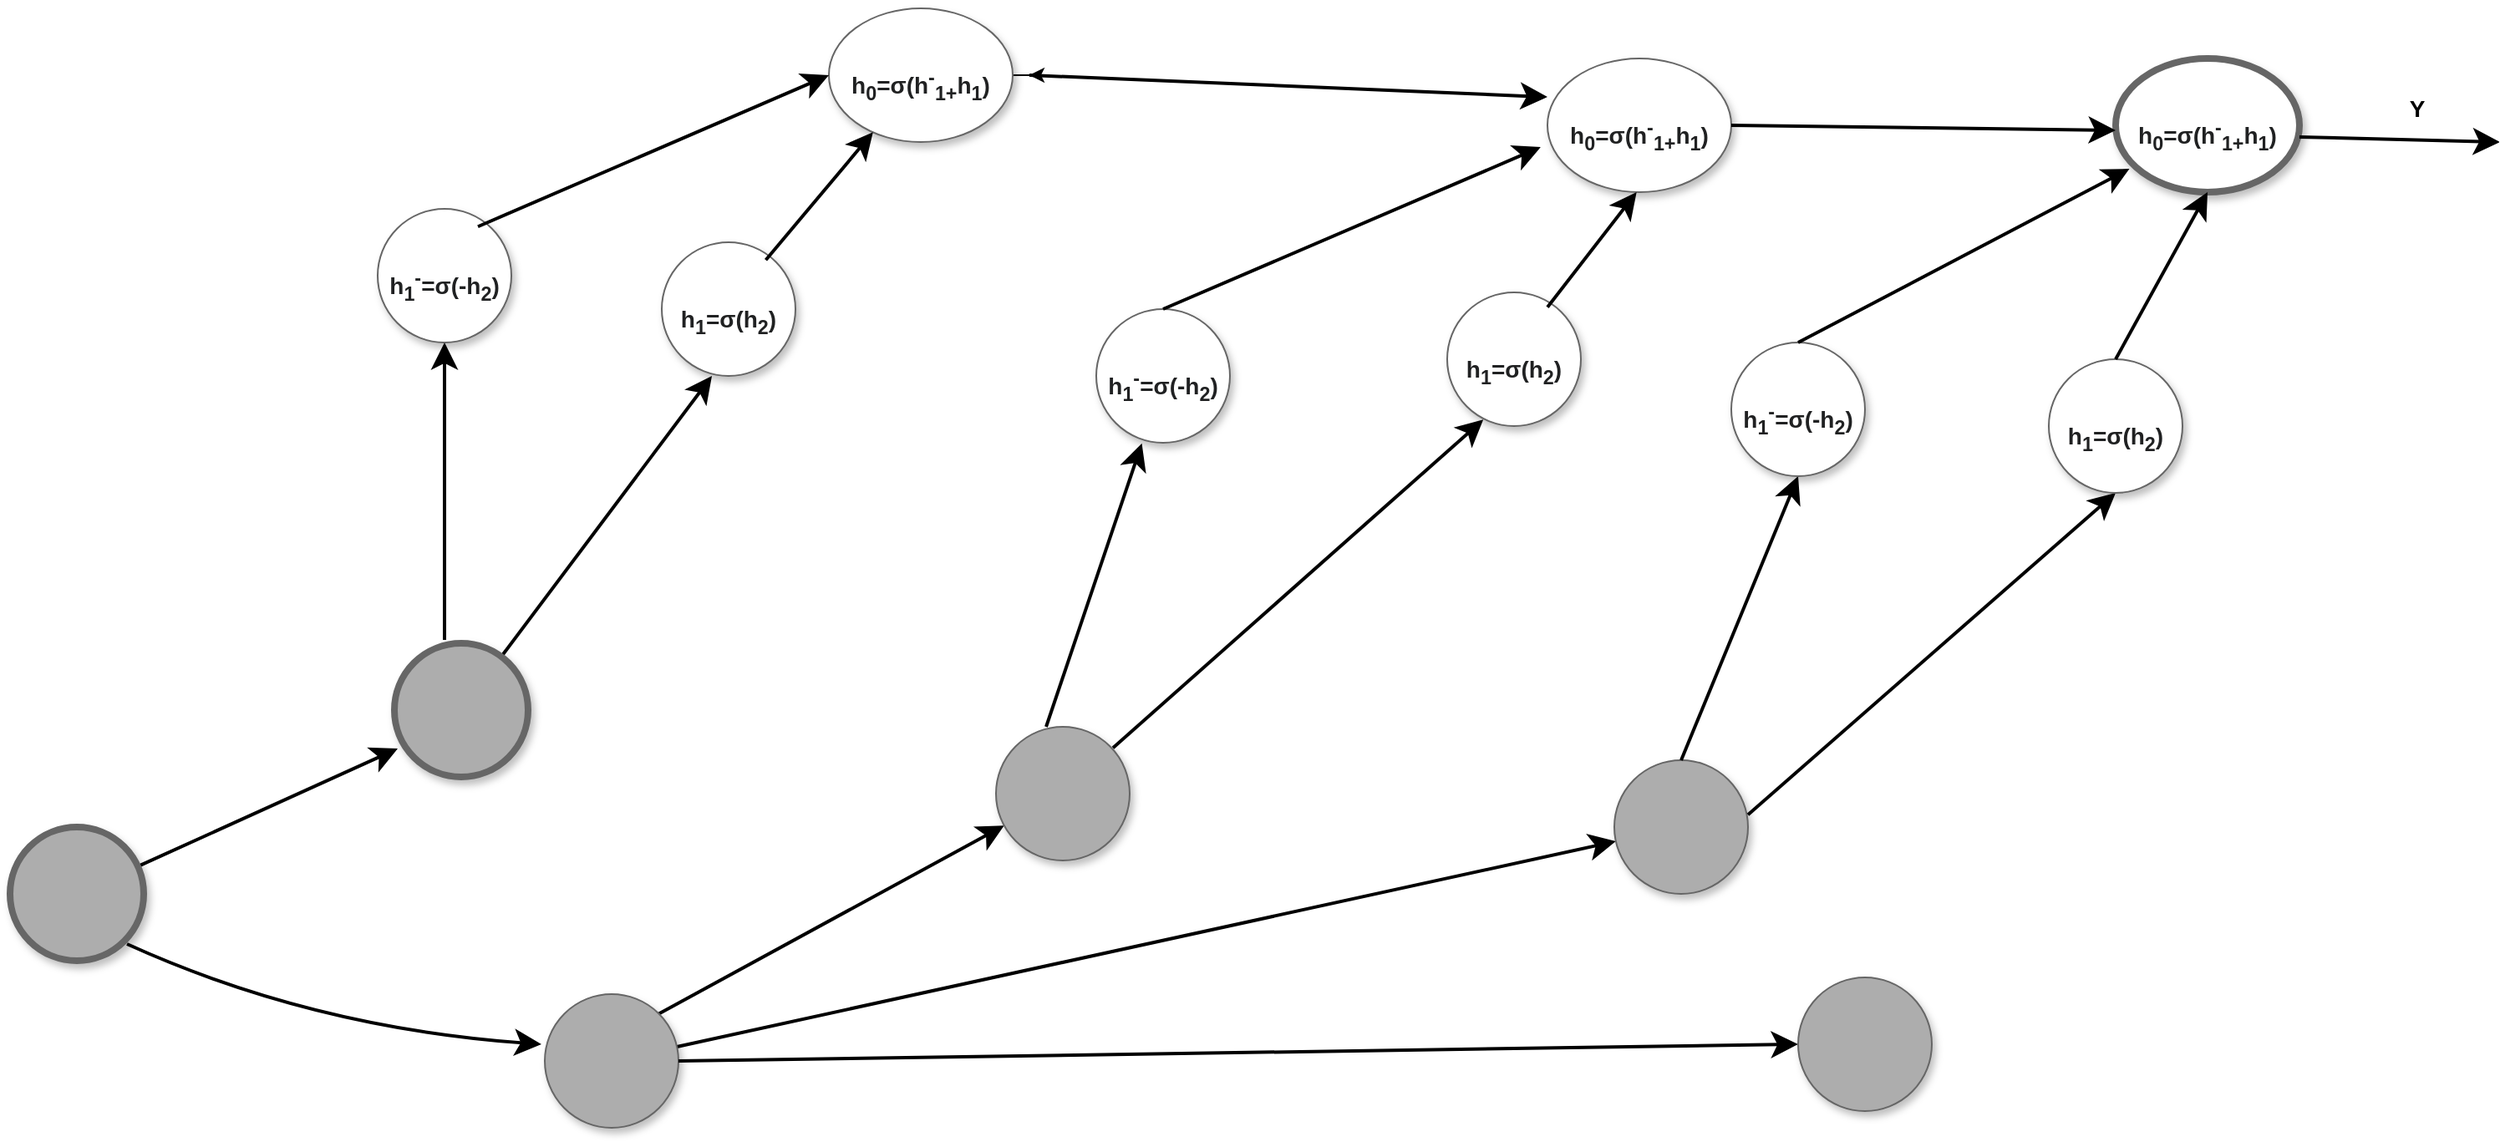 <mxfile version="13.10.4" type="github">
  <diagram name="Page-1" id="ff44883e-f642-bcb2-894b-16b3d25a3f0b">
    <mxGraphModel dx="2037" dy="1021" grid="1" gridSize="10" guides="1" tooltips="1" connect="1" arrows="1" fold="1" page="1" pageScale="1.5" pageWidth="1169" pageHeight="826" background="#ffffff" math="1" shadow="0">
      <root>
        <mxCell id="0" style=";html=1;" />
        <mxCell id="1" style=";html=1;" parent="0" />
        <mxCell id="f0bcc99304e6f5a-9" style="edgeStyle=none;curved=1;html=1;startSize=10;endArrow=classic;endFill=1;endSize=10;strokeColor=#000000;strokeWidth=2;fontSize=12;entryX=0.025;entryY=0.788;entryDx=0;entryDy=0;entryPerimeter=0;" parent="1" source="f0bcc99304e6f5a-1" target="vBQ0r5cdVzy1CeFs9rL7-1" edge="1">
          <mxGeometry relative="1" as="geometry">
            <mxPoint x="470" y="610" as="targetPoint" />
          </mxGeometry>
        </mxCell>
        <mxCell id="f0bcc99304e6f5a-16" style="edgeStyle=none;curved=1;html=1;startSize=10;endFill=1;endSize=10;strokeWidth=2;fontSize=12;" parent="1" edge="1">
          <mxGeometry relative="1" as="geometry">
            <mxPoint x="240" y="640" as="sourcePoint" />
            <mxPoint x="488" y="700" as="targetPoint" />
            <Array as="points">
              <mxPoint x="350" y="690" />
            </Array>
          </mxGeometry>
        </mxCell>
        <mxCell id="f0bcc99304e6f5a-1" value="" style="ellipse;whiteSpace=wrap;html=1;rounded=0;shadow=1;strokeColor=#666666;strokeWidth=4;fontSize=30;align=center;fillColor=#ADADAD;" parent="1" vertex="1">
          <mxGeometry x="170" y="570" width="80" height="80" as="geometry" />
        </mxCell>
        <mxCell id="f0bcc99304e6f5a-10" style="edgeStyle=none;curved=1;html=1;startSize=10;endFill=1;endSize=10;strokeWidth=2;fontSize=12;exitX=1;exitY=0;exitDx=0;exitDy=0;" parent="1" source="f0bcc99304e6f5a-3" target="f0bcc99304e6f5a-6" edge="1">
          <mxGeometry relative="1" as="geometry">
            <mxPoint x="550" y="610" as="sourcePoint" />
          </mxGeometry>
        </mxCell>
        <mxCell id="f0bcc99304e6f5a-11" style="edgeStyle=none;curved=1;html=1;startSize=10;endFill=1;endSize=10;strokeWidth=2;fontSize=12;" parent="1" source="vBQ0r5cdVzy1CeFs9rL7-1" edge="1">
          <mxGeometry relative="1" as="geometry">
            <mxPoint x="539.963" y="583.501" as="sourcePoint" />
            <mxPoint x="590" y="300" as="targetPoint" />
          </mxGeometry>
        </mxCell>
        <mxCell id="f0bcc99304e6f5a-17" style="edgeStyle=none;curved=1;html=1;startSize=10;endFill=1;endSize=10;strokeWidth=2;fontSize=12;" parent="1" source="f0bcc99304e6f5a-3" target="f0bcc99304e6f5a-4" edge="1">
          <mxGeometry relative="1" as="geometry" />
        </mxCell>
        <mxCell id="f0bcc99304e6f5a-3" value="" style="ellipse;whiteSpace=wrap;html=1;rounded=0;shadow=1;strokeColor=#666666;strokeWidth=1;fontSize=30;align=center;fillColor=#ADADAD;" parent="1" vertex="1">
          <mxGeometry x="490" y="670" width="80" height="80" as="geometry" />
        </mxCell>
        <mxCell id="f0bcc99304e6f5a-4" value="" style="ellipse;whiteSpace=wrap;html=1;rounded=0;shadow=1;strokeColor=#666666;strokeWidth=1;fontSize=30;align=center;fillColor=#ADADAD;" parent="1" vertex="1">
          <mxGeometry x="1130" y="530" width="80" height="80" as="geometry" />
        </mxCell>
        <mxCell id="vBQ0r5cdVzy1CeFs9rL7-27" style="edgeStyle=orthogonalEdgeStyle;rounded=0;orthogonalLoop=1;jettySize=auto;html=1;fillColor=#9C4EF5;" edge="1" parent="1" source="f0bcc99304e6f5a-5">
          <mxGeometry relative="1" as="geometry">
            <mxPoint x="780" y="120" as="targetPoint" />
          </mxGeometry>
        </mxCell>
        <mxCell id="f0bcc99304e6f5a-5" value="&lt;b style=&quot;color: rgb(32 , 33 , 34) ; font-family: sans-serif ; background-color: rgb(255 , 255 , 255) ; font-size: 14px&quot;&gt;h&lt;sub&gt;0&lt;/sub&gt;=σ(h&lt;sup&gt;-&lt;/sup&gt;&lt;sub&gt;1+&lt;/sub&gt;h&lt;sub&gt;1&lt;/sub&gt;)&lt;/b&gt;" style="ellipse;whiteSpace=wrap;html=1;rounded=0;shadow=1;strokeColor=#666666;strokeWidth=1;fontSize=30;align=center;fillColor=#FFFFFF;" parent="1" vertex="1">
          <mxGeometry x="660" y="80" width="110" height="80" as="geometry" />
        </mxCell>
        <mxCell id="f0bcc99304e6f5a-6" value="" style="ellipse;whiteSpace=wrap;html=1;rounded=0;shadow=1;strokeColor=#666666;strokeWidth=1;fontSize=30;align=center;fillColor=#ADADAD;" parent="1" vertex="1">
          <mxGeometry x="760" y="510" width="80" height="80" as="geometry" />
        </mxCell>
        <mxCell id="f0bcc99304e6f5a-7" value="&lt;b style=&quot;color: rgb(32 , 33 , 34) ; font-family: sans-serif ; background-color: rgb(255 , 255 , 255) ; font-size: 14px&quot;&gt;h&lt;sub&gt;0&lt;/sub&gt;=σ(h&lt;sup&gt;-&lt;/sup&gt;&lt;sub&gt;1+&lt;/sub&gt;h&lt;sub&gt;1&lt;/sub&gt;)&lt;/b&gt;" style="ellipse;whiteSpace=wrap;html=1;rounded=0;shadow=1;strokeColor=#666666;strokeWidth=1;fontSize=30;align=center;fillColor=#FFFFFF;" parent="1" vertex="1">
          <mxGeometry x="1090" y="110" width="110" height="80" as="geometry" />
        </mxCell>
        <mxCell id="f0bcc99304e6f5a-8" value="&lt;b style=&quot;color: rgb(32 , 33 , 34) ; font-family: sans-serif ; background-color: rgb(255 , 255 , 255) ; font-size: 14px&quot;&gt;h&lt;sub&gt;0&lt;/sub&gt;=σ(h&lt;sup&gt;-&lt;/sup&gt;&lt;sub&gt;1+&lt;/sub&gt;h&lt;sub&gt;1&lt;/sub&gt;)&lt;/b&gt;" style="ellipse;whiteSpace=wrap;html=1;rounded=0;shadow=1;strokeColor=#666666;strokeWidth=4;fontSize=30;align=center;fillColor=#FFFFFF;" parent="1" vertex="1">
          <mxGeometry x="1430" y="110" width="110" height="80" as="geometry" />
        </mxCell>
        <mxCell id="vBQ0r5cdVzy1CeFs9rL7-1" value="" style="ellipse;whiteSpace=wrap;html=1;rounded=0;shadow=1;strokeColor=#666666;strokeWidth=4;fontSize=30;align=center;fillColor=#ADADAD;" vertex="1" parent="1">
          <mxGeometry x="400" y="460" width="80" height="80" as="geometry" />
        </mxCell>
        <mxCell id="vBQ0r5cdVzy1CeFs9rL7-2" style="edgeStyle=none;curved=1;html=1;startSize=10;endFill=1;endSize=10;strokeWidth=2;fontSize=12;exitX=1;exitY=0;exitDx=0;exitDy=0;entryX=0.27;entryY=0.952;entryDx=0;entryDy=0;entryPerimeter=0;" edge="1" parent="1" target="vBQ0r5cdVzy1CeFs9rL7-12">
          <mxGeometry relative="1" as="geometry">
            <mxPoint x="830.004" y="522.616" as="sourcePoint" />
            <mxPoint x="1050" y="330" as="targetPoint" />
          </mxGeometry>
        </mxCell>
        <mxCell id="vBQ0r5cdVzy1CeFs9rL7-3" style="edgeStyle=none;curved=1;html=1;startSize=10;endFill=1;endSize=10;strokeWidth=2;fontSize=12;exitX=1;exitY=0.5;exitDx=0;exitDy=0;" edge="1" parent="1" source="f0bcc99304e6f5a-3">
          <mxGeometry relative="1" as="geometry">
            <mxPoint x="579.079" y="711.468" as="sourcePoint" />
            <mxPoint x="1240" y="700" as="targetPoint" />
          </mxGeometry>
        </mxCell>
        <mxCell id="vBQ0r5cdVzy1CeFs9rL7-4" value="" style="ellipse;whiteSpace=wrap;html=1;rounded=0;shadow=1;strokeColor=#666666;strokeWidth=1;fontSize=30;align=center;fillColor=#ADADAD;" vertex="1" parent="1">
          <mxGeometry x="1240" y="660" width="80" height="80" as="geometry" />
        </mxCell>
        <mxCell id="vBQ0r5cdVzy1CeFs9rL7-5" style="edgeStyle=none;curved=1;html=1;startSize=10;endFill=1;endSize=10;strokeWidth=2;fontSize=12;entryX=0.5;entryY=1;entryDx=0;entryDy=0;" edge="1" parent="1" target="vBQ0r5cdVzy1CeFs9rL7-9">
          <mxGeometry relative="1" as="geometry">
            <mxPoint x="430.0" y="458.0" as="sourcePoint" />
            <mxPoint x="440" y="280" as="targetPoint" />
          </mxGeometry>
        </mxCell>
        <mxCell id="vBQ0r5cdVzy1CeFs9rL7-6" style="edgeStyle=none;curved=1;html=1;startSize=10;endFill=1;endSize=10;strokeWidth=2;fontSize=12;exitX=1;exitY=0;exitDx=0;exitDy=0;entryX=0.341;entryY=1.005;entryDx=0;entryDy=0;entryPerimeter=0;" edge="1" parent="1" target="vBQ0r5cdVzy1CeFs9rL7-11">
          <mxGeometry relative="1" as="geometry">
            <mxPoint x="790.004" y="509.996" as="sourcePoint" />
            <mxPoint x="860" y="340" as="targetPoint" />
          </mxGeometry>
        </mxCell>
        <mxCell id="vBQ0r5cdVzy1CeFs9rL7-7" style="edgeStyle=none;curved=1;html=1;startSize=10;endFill=1;endSize=10;strokeWidth=2;fontSize=12;exitX=1;exitY=0;exitDx=0;exitDy=0;" edge="1" parent="1">
          <mxGeometry relative="1" as="geometry">
            <mxPoint x="1210.004" y="562.616" as="sourcePoint" />
            <mxPoint x="1430" y="370" as="targetPoint" />
          </mxGeometry>
        </mxCell>
        <mxCell id="vBQ0r5cdVzy1CeFs9rL7-8" style="edgeStyle=none;curved=1;html=1;startSize=10;endFill=1;endSize=10;strokeWidth=2;fontSize=12;exitX=1;exitY=0;exitDx=0;exitDy=0;" edge="1" parent="1">
          <mxGeometry relative="1" as="geometry">
            <mxPoint x="1170.004" y="529.996" as="sourcePoint" />
            <mxPoint x="1240" y="360" as="targetPoint" />
          </mxGeometry>
        </mxCell>
        <mxCell id="vBQ0r5cdVzy1CeFs9rL7-9" value="&lt;b style=&quot;color: rgb(32 , 33 , 34) ; font-family: sans-serif ; font-size: 14px ; background-color: rgb(255 , 255 , 255)&quot;&gt;h&lt;sub&gt;1&lt;/sub&gt;&lt;sup&gt;-&lt;/sup&gt;=σ(-h&lt;sub&gt;2&lt;/sub&gt;)&lt;/b&gt;" style="ellipse;whiteSpace=wrap;html=1;rounded=0;shadow=1;strokeColor=#666666;strokeWidth=1;fontSize=30;align=center;fillColor=#FFFFFF;" vertex="1" parent="1">
          <mxGeometry x="390" y="200" width="80" height="80" as="geometry" />
        </mxCell>
        <mxCell id="vBQ0r5cdVzy1CeFs9rL7-10" value="&lt;b style=&quot;color: rgb(32 , 33 , 34) ; font-family: sans-serif ; font-size: 14px ; background-color: rgb(255 , 255 , 255)&quot;&gt;h&lt;sub&gt;1&lt;/sub&gt;=σ(h&lt;sub&gt;2&lt;/sub&gt;)&lt;/b&gt;" style="ellipse;whiteSpace=wrap;html=1;rounded=0;shadow=1;strokeColor=#666666;strokeWidth=1;fontSize=30;align=center;fillColor=#FFFFFF;" vertex="1" parent="1">
          <mxGeometry x="560" y="220" width="80" height="80" as="geometry" />
        </mxCell>
        <mxCell id="vBQ0r5cdVzy1CeFs9rL7-11" value="&lt;b style=&quot;color: rgb(32 , 33 , 34) ; font-family: sans-serif ; font-size: 14px ; background-color: rgb(255 , 255 , 255)&quot;&gt;h&lt;sub&gt;1&lt;/sub&gt;&lt;sup&gt;-&lt;/sup&gt;=σ(-h&lt;sub&gt;2&lt;/sub&gt;)&lt;/b&gt;" style="ellipse;whiteSpace=wrap;html=1;rounded=0;shadow=1;strokeColor=#666666;strokeWidth=1;fontSize=30;align=center;fillColor=#FFFFFF;" vertex="1" parent="1">
          <mxGeometry x="820" y="260" width="80" height="80" as="geometry" />
        </mxCell>
        <mxCell id="vBQ0r5cdVzy1CeFs9rL7-12" value="&lt;b style=&quot;color: rgb(32 , 33 , 34) ; font-family: sans-serif ; font-size: 14px ; background-color: rgb(255 , 255 , 255)&quot;&gt;h&lt;sub&gt;1&lt;/sub&gt;=σ(h&lt;sub&gt;2&lt;/sub&gt;)&lt;/b&gt;" style="ellipse;whiteSpace=wrap;html=1;rounded=0;shadow=1;strokeColor=#666666;strokeWidth=1;fontSize=30;align=center;fillColor=#FFFFFF;" vertex="1" parent="1">
          <mxGeometry x="1030" y="250" width="80" height="80" as="geometry" />
        </mxCell>
        <mxCell id="vBQ0r5cdVzy1CeFs9rL7-13" value="&lt;b style=&quot;color: rgb(32 , 33 , 34) ; font-family: sans-serif ; font-size: 14px ; background-color: rgb(255 , 255 , 255)&quot;&gt;h&lt;sub&gt;1&lt;/sub&gt;&lt;sup&gt;-&lt;/sup&gt;=σ(-h&lt;sub&gt;2&lt;/sub&gt;)&lt;/b&gt;" style="ellipse;whiteSpace=wrap;html=1;rounded=0;shadow=1;strokeColor=#666666;strokeWidth=1;fontSize=30;align=center;fillColor=#FFFFFF;" vertex="1" parent="1">
          <mxGeometry x="1200" y="280" width="80" height="80" as="geometry" />
        </mxCell>
        <mxCell id="vBQ0r5cdVzy1CeFs9rL7-14" value="&lt;b style=&quot;color: rgb(32 , 33 , 34) ; font-family: sans-serif ; font-size: 14px ; background-color: rgb(255 , 255 , 255)&quot;&gt;h&lt;sub&gt;1&lt;/sub&gt;=σ(h&lt;sub&gt;2&lt;/sub&gt;)&lt;/b&gt;" style="ellipse;whiteSpace=wrap;html=1;rounded=0;shadow=1;strokeColor=#666666;strokeWidth=1;fontSize=30;align=center;fillColor=#FFFFFF;" vertex="1" parent="1">
          <mxGeometry x="1390" y="290" width="80" height="80" as="geometry" />
        </mxCell>
        <mxCell id="vBQ0r5cdVzy1CeFs9rL7-15" style="edgeStyle=none;curved=1;html=1;startSize=10;endArrow=classic;endFill=1;endSize=10;strokeColor=#000000;strokeWidth=2;fontSize=12;entryX=0;entryY=0.5;entryDx=0;entryDy=0;fillColor=#9C4EF5;" edge="1" parent="1" target="f0bcc99304e6f5a-5">
          <mxGeometry relative="1" as="geometry">
            <mxPoint x="449.995" y="210.609" as="sourcePoint" />
            <mxPoint x="605.49" y="140.0" as="targetPoint" />
          </mxGeometry>
        </mxCell>
        <mxCell id="vBQ0r5cdVzy1CeFs9rL7-16" style="edgeStyle=none;curved=1;html=1;startSize=10;endArrow=classic;endFill=1;endSize=10;strokeColor=#000000;strokeWidth=2;fontSize=12;fillColor=#9C4EF5;" edge="1" parent="1" target="f0bcc99304e6f5a-5">
          <mxGeometry relative="1" as="geometry">
            <mxPoint x="622.255" y="230.609" as="sourcePoint" />
            <mxPoint x="777.75" y="160.0" as="targetPoint" />
          </mxGeometry>
        </mxCell>
        <mxCell id="vBQ0r5cdVzy1CeFs9rL7-17" style="edgeStyle=none;curved=1;html=1;startSize=10;endArrow=classic;endFill=1;endSize=10;strokeColor=#000000;strokeWidth=2;fontSize=12;entryX=-0.037;entryY=0.663;entryDx=0;entryDy=0;entryPerimeter=0;fillColor=#9C4EF5;" edge="1" parent="1" target="f0bcc99304e6f5a-7">
          <mxGeometry relative="1" as="geometry">
            <mxPoint x="859.995" y="259.999" as="sourcePoint" />
            <mxPoint x="1070" y="179.39" as="targetPoint" />
          </mxGeometry>
        </mxCell>
        <mxCell id="vBQ0r5cdVzy1CeFs9rL7-18" style="edgeStyle=none;curved=1;html=1;startSize=10;endArrow=classic;endFill=1;endSize=10;strokeColor=#000000;strokeWidth=2;fontSize=12;fillColor=#9C4EF5;" edge="1" parent="1">
          <mxGeometry relative="1" as="geometry">
            <mxPoint x="1089.995" y="258.919" as="sourcePoint" />
            <mxPoint x="1143.336" y="190.003" as="targetPoint" />
          </mxGeometry>
        </mxCell>
        <mxCell id="vBQ0r5cdVzy1CeFs9rL7-19" style="edgeStyle=none;curved=1;html=1;startSize=10;endArrow=classic;endFill=1;endSize=10;strokeColor=#000000;strokeWidth=2;fontSize=12;entryX=0.5;entryY=1;entryDx=0;entryDy=0;fillColor=#9C4EF5;" edge="1" parent="1" target="f0bcc99304e6f5a-8">
          <mxGeometry relative="1" as="geometry">
            <mxPoint x="1429.995" y="289.999" as="sourcePoint" />
            <mxPoint x="1483.336" y="221.083" as="targetPoint" />
          </mxGeometry>
        </mxCell>
        <mxCell id="vBQ0r5cdVzy1CeFs9rL7-20" style="edgeStyle=none;curved=1;html=1;startSize=10;endArrow=classic;endFill=1;endSize=10;strokeColor=#000000;strokeWidth=2;fontSize=12;entryX=0.075;entryY=0.825;entryDx=0;entryDy=0;entryPerimeter=0;fillColor=#9C4EF5;" edge="1" parent="1" target="f0bcc99304e6f5a-8">
          <mxGeometry relative="1" as="geometry">
            <mxPoint x="1239.995" y="279.999" as="sourcePoint" />
            <mxPoint x="1477.04" y="183.04" as="targetPoint" />
          </mxGeometry>
        </mxCell>
        <mxCell id="vBQ0r5cdVzy1CeFs9rL7-25" style="edgeStyle=none;curved=1;html=1;startSize=10;endFill=1;endSize=10;strokeWidth=2;fontSize=12;entryX=0;entryY=0.288;entryDx=0;entryDy=0;entryPerimeter=0;fillColor=#9C4EF5;" edge="1" parent="1" target="f0bcc99304e6f5a-7">
          <mxGeometry relative="1" as="geometry">
            <mxPoint x="780" y="120" as="sourcePoint" />
            <mxPoint x="750" y="-50" as="targetPoint" />
          </mxGeometry>
        </mxCell>
        <mxCell id="vBQ0r5cdVzy1CeFs9rL7-26" style="edgeStyle=none;curved=1;html=1;startSize=10;endFill=1;endSize=10;strokeWidth=2;fontSize=12;fillColor=#9C4EF5;exitX=1;exitY=0.5;exitDx=0;exitDy=0;" edge="1" parent="1" source="f0bcc99304e6f5a-7">
          <mxGeometry relative="1" as="geometry">
            <mxPoint x="1210" y="147" as="sourcePoint" />
            <mxPoint x="1430" y="153" as="targetPoint" />
          </mxGeometry>
        </mxCell>
        <mxCell id="vBQ0r5cdVzy1CeFs9rL7-28" style="edgeStyle=none;curved=1;html=1;startSize=10;endFill=1;endSize=10;strokeWidth=2;fontSize=12;fillColor=#9C4EF5;exitX=1;exitY=0.5;exitDx=0;exitDy=0;" edge="1" parent="1">
          <mxGeometry relative="1" as="geometry">
            <mxPoint x="1540" y="157" as="sourcePoint" />
            <mxPoint x="1660" y="160" as="targetPoint" />
          </mxGeometry>
        </mxCell>
        <mxCell id="vBQ0r5cdVzy1CeFs9rL7-29" value="&lt;b&gt;&lt;font style=&quot;font-size: 14px&quot;&gt;Y&lt;/font&gt;&lt;/b&gt;" style="text;html=1;resizable=0;autosize=1;align=center;verticalAlign=middle;points=[];fillColor=none;strokeColor=none;rounded=0;" vertex="1" parent="1">
          <mxGeometry x="1600" y="130" width="20" height="20" as="geometry" />
        </mxCell>
      </root>
    </mxGraphModel>
  </diagram>
</mxfile>

